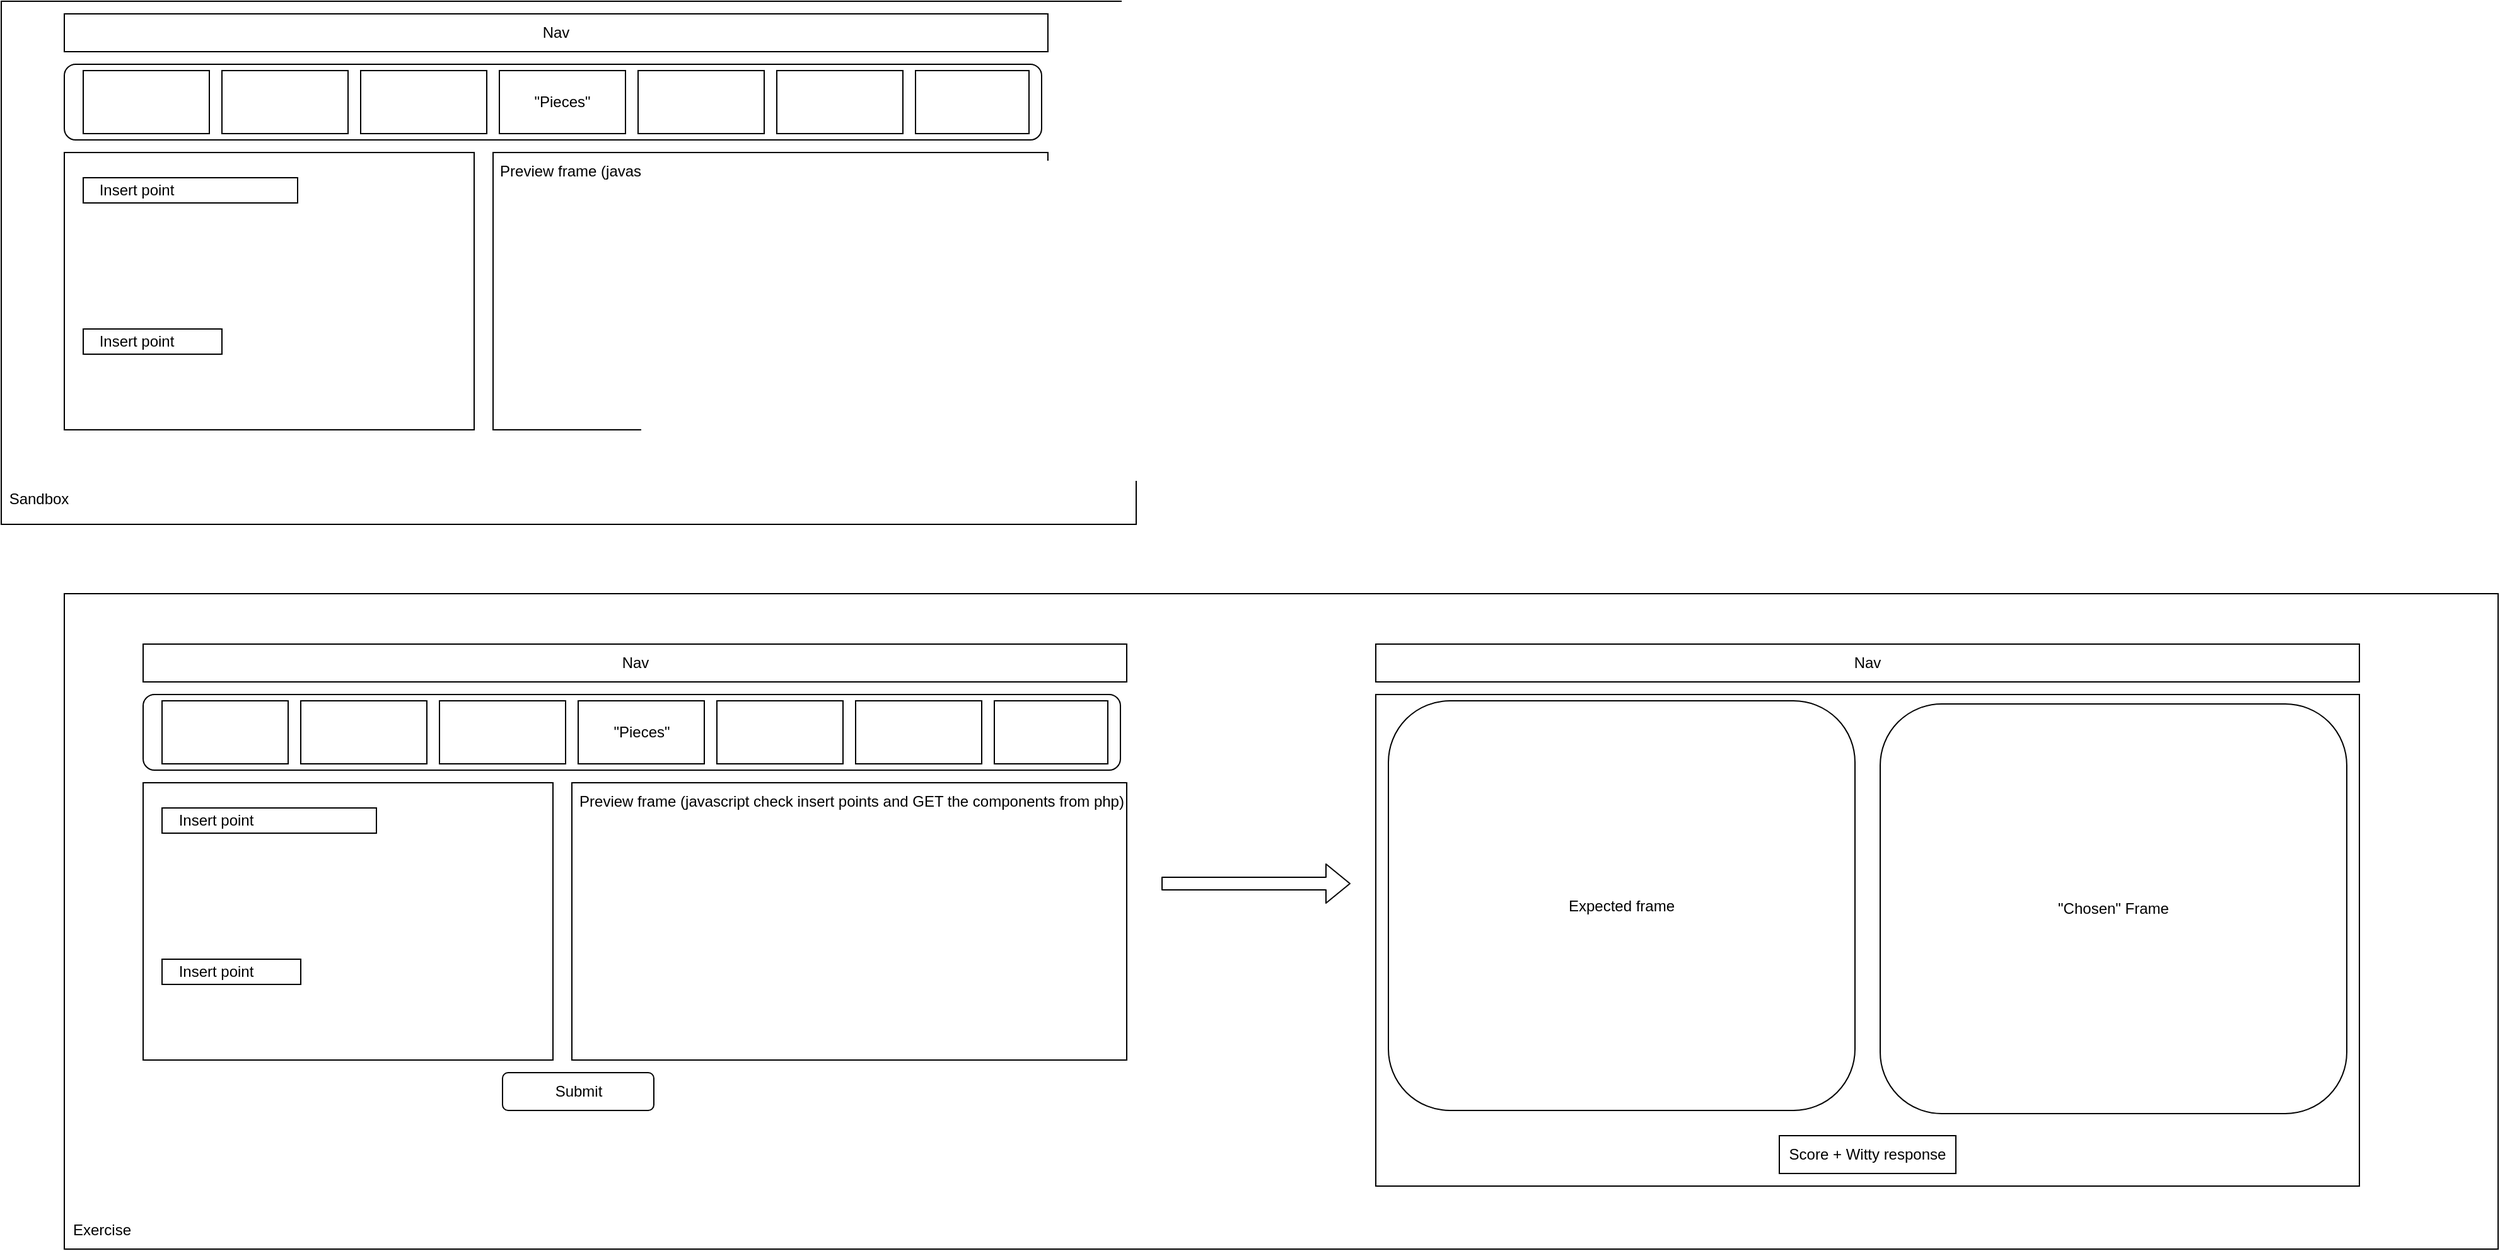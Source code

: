 <mxfile>
    <diagram id="YwI76OkWBMFNwc3MdaiV" name="Page-1">
        <mxGraphModel dx="2795" dy="2183" grid="1" gridSize="10" guides="1" tooltips="1" connect="1" arrows="1" fold="1" page="1" pageScale="1" pageWidth="850" pageHeight="1100" math="0" shadow="0">
            <root>
                <mxCell id="0"/>
                <mxCell id="1" parent="0"/>
                <mxCell id="68" value="" style="group" parent="1" vertex="1" connectable="0">
                    <mxGeometry x="850" y="-20" width="850" height="400" as="geometry"/>
                </mxCell>
                <mxCell id="69" value="" style="group" parent="68" vertex="1" connectable="0">
                    <mxGeometry width="850" height="400" as="geometry"/>
                </mxCell>
                <mxCell id="70" value="" style="group" parent="69" vertex="1" connectable="0">
                    <mxGeometry width="850" height="400" as="geometry"/>
                </mxCell>
                <mxCell id="60" value="" style="group" parent="70" vertex="1" connectable="0">
                    <mxGeometry y="110" width="325" height="220" as="geometry"/>
                </mxCell>
                <mxCell id="63" value="" style="group" parent="60" vertex="1" connectable="0">
                    <mxGeometry width="325" height="220" as="geometry"/>
                </mxCell>
                <mxCell id="57" value="" style="rounded=0;whiteSpace=wrap;html=1;" parent="63" vertex="1">
                    <mxGeometry width="325" height="220" as="geometry"/>
                </mxCell>
                <mxCell id="58" value="" style="rounded=0;whiteSpace=wrap;html=1;" parent="63" vertex="1">
                    <mxGeometry x="15" y="20" width="170" height="20" as="geometry"/>
                </mxCell>
                <mxCell id="59" value="" style="rounded=0;whiteSpace=wrap;html=1;" parent="63" vertex="1">
                    <mxGeometry x="15" y="140" width="110" height="20" as="geometry"/>
                </mxCell>
                <mxCell id="61" value="Insert point" style="text;html=1;align=center;verticalAlign=middle;whiteSpace=wrap;rounded=0;" parent="63" vertex="1">
                    <mxGeometry x="15" y="15" width="85" height="30" as="geometry"/>
                </mxCell>
                <mxCell id="62" value="Insert point" style="text;html=1;align=center;verticalAlign=middle;whiteSpace=wrap;rounded=0;" parent="63" vertex="1">
                    <mxGeometry x="15" y="135" width="85" height="30" as="geometry"/>
                </mxCell>
                <mxCell id="19" value="" style="group" parent="70" vertex="1" connectable="0">
                    <mxGeometry width="780" height="30" as="geometry"/>
                </mxCell>
                <mxCell id="17" value="" style="rounded=0;whiteSpace=wrap;html=1;" parent="19" vertex="1">
                    <mxGeometry width="780" height="30" as="geometry"/>
                </mxCell>
                <mxCell id="18" value="Nav" style="text;html=1;align=center;verticalAlign=middle;whiteSpace=wrap;rounded=0;" parent="19" vertex="1">
                    <mxGeometry x="360" width="60" height="30" as="geometry"/>
                </mxCell>
                <mxCell id="32" value="" style="group" parent="70" vertex="1" connectable="0">
                    <mxGeometry y="40" width="850" height="360" as="geometry"/>
                </mxCell>
                <mxCell id="44" value="" style="group" parent="32" vertex="1" connectable="0">
                    <mxGeometry width="850" height="360" as="geometry"/>
                </mxCell>
                <mxCell id="113" value="" style="rounded=0;whiteSpace=wrap;html=1;fillColor=none;" parent="44" vertex="1">
                    <mxGeometry x="-50" y="-50" width="900" height="415" as="geometry"/>
                </mxCell>
                <mxCell id="24" value="" style="rounded=1;whiteSpace=wrap;html=1;" parent="44" vertex="1">
                    <mxGeometry width="775" height="60" as="geometry"/>
                </mxCell>
                <mxCell id="25" value="" style="rounded=0;whiteSpace=wrap;html=1;" parent="44" vertex="1">
                    <mxGeometry x="15" y="5" width="100" height="50" as="geometry"/>
                </mxCell>
                <mxCell id="26" value="" style="rounded=0;whiteSpace=wrap;html=1;" parent="44" vertex="1">
                    <mxGeometry x="125" y="5" width="100" height="50" as="geometry"/>
                </mxCell>
                <mxCell id="27" value="" style="rounded=0;whiteSpace=wrap;html=1;" parent="44" vertex="1">
                    <mxGeometry x="235" y="5" width="100" height="50" as="geometry"/>
                </mxCell>
                <mxCell id="28" value="" style="rounded=0;whiteSpace=wrap;html=1;" parent="44" vertex="1">
                    <mxGeometry x="345" y="5" width="100" height="50" as="geometry"/>
                </mxCell>
                <mxCell id="29" value="" style="rounded=0;whiteSpace=wrap;html=1;" parent="44" vertex="1">
                    <mxGeometry x="455" y="5" width="100" height="50" as="geometry"/>
                </mxCell>
                <mxCell id="30" value="" style="rounded=0;whiteSpace=wrap;html=1;" parent="44" vertex="1">
                    <mxGeometry x="565" y="5" width="100" height="50" as="geometry"/>
                </mxCell>
                <mxCell id="31" value="" style="rounded=0;whiteSpace=wrap;html=1;" parent="44" vertex="1">
                    <mxGeometry x="675" y="5" width="90" height="50" as="geometry"/>
                </mxCell>
                <mxCell id="42" value="&quot;Pieces&quot;" style="text;html=1;align=center;verticalAlign=middle;whiteSpace=wrap;rounded=0;" parent="44" vertex="1">
                    <mxGeometry x="365" y="15" width="60" height="30" as="geometry"/>
                </mxCell>
                <mxCell id="114" value="Sandbox" style="text;html=1;align=center;verticalAlign=middle;whiteSpace=wrap;rounded=0;" parent="44" vertex="1">
                    <mxGeometry x="-50" y="330" width="60" height="30" as="geometry"/>
                </mxCell>
                <mxCell id="66" value="" style="group" parent="70" vertex="1" connectable="0">
                    <mxGeometry x="340" y="110" width="440" height="220" as="geometry"/>
                </mxCell>
                <mxCell id="64" value="" style="rounded=0;whiteSpace=wrap;html=1;" parent="66" vertex="1">
                    <mxGeometry width="440" height="220" as="geometry"/>
                </mxCell>
                <mxCell id="65" value="Preview frame (javascript check insert points and GET the components from php)" style="text;html=1;align=center;verticalAlign=middle;whiteSpace=wrap;rounded=0;" parent="66" vertex="1">
                    <mxGeometry x="3" width="437" height="30" as="geometry"/>
                </mxCell>
                <mxCell id="119" value="" style="group" parent="1" vertex="1" connectable="0">
                    <mxGeometry x="850" y="440" width="1930" height="520" as="geometry"/>
                </mxCell>
                <mxCell id="116" value="" style="group" parent="119" vertex="1" connectable="0">
                    <mxGeometry x="62.5" y="40" width="1757.5" height="430" as="geometry"/>
                </mxCell>
                <mxCell id="100" value="" style="shape=flexArrow;endArrow=classic;html=1;movable=1;resizable=1;rotatable=1;deletable=1;editable=1;locked=0;connectable=1;" parent="116" edge="1">
                    <mxGeometry width="50" height="50" relative="1" as="geometry">
                        <mxPoint x="807.5" y="190" as="sourcePoint"/>
                        <mxPoint x="957.5" y="190" as="targetPoint"/>
                    </mxGeometry>
                </mxCell>
                <mxCell id="111" value="" style="group" parent="116" vertex="1" connectable="0">
                    <mxGeometry x="977.5" width="780" height="430" as="geometry"/>
                </mxCell>
                <mxCell id="101" value="" style="rounded=0;whiteSpace=wrap;html=1;movable=1;resizable=1;rotatable=1;deletable=1;editable=1;locked=0;connectable=1;container=0;" parent="111" vertex="1">
                    <mxGeometry y="40" width="780" height="390" as="geometry"/>
                </mxCell>
                <mxCell id="106" value="Expected frame" style="rounded=1;whiteSpace=wrap;html=1;movable=1;resizable=1;rotatable=1;deletable=1;editable=1;locked=0;connectable=1;container=0;" parent="111" vertex="1">
                    <mxGeometry x="10" y="45" width="370" height="325" as="geometry"/>
                </mxCell>
                <mxCell id="107" value="&quot;Chosen&quot; Frame" style="rounded=1;whiteSpace=wrap;html=1;movable=1;resizable=1;rotatable=1;deletable=1;editable=1;locked=0;connectable=1;container=0;" parent="111" vertex="1">
                    <mxGeometry x="400" y="47.5" width="370" height="325" as="geometry"/>
                </mxCell>
                <mxCell id="108" value="Score + Witty response" style="rounded=0;whiteSpace=wrap;html=1;movable=1;resizable=1;rotatable=1;deletable=1;editable=1;locked=0;connectable=1;container=0;" parent="111" vertex="1">
                    <mxGeometry x="320" y="390" width="140" height="30" as="geometry"/>
                </mxCell>
                <mxCell id="104" value="" style="rounded=0;whiteSpace=wrap;html=1;movable=1;resizable=1;rotatable=1;deletable=1;editable=1;locked=0;connectable=1;container=0;" parent="111" vertex="1">
                    <mxGeometry width="780" height="30" as="geometry"/>
                </mxCell>
                <mxCell id="105" value="Nav" style="text;html=1;align=center;verticalAlign=middle;whiteSpace=wrap;rounded=0;movable=1;resizable=1;rotatable=1;deletable=1;editable=1;locked=0;connectable=1;container=0;" parent="111" vertex="1">
                    <mxGeometry x="360" width="60" height="30" as="geometry"/>
                </mxCell>
                <mxCell id="112" value="" style="group" parent="116" vertex="1" connectable="0">
                    <mxGeometry width="780" height="370" as="geometry"/>
                </mxCell>
                <mxCell id="98" value="Submit" style="rounded=1;whiteSpace=wrap;html=1;movable=1;resizable=1;rotatable=1;deletable=1;editable=1;locked=0;connectable=1;container=0;" parent="112" vertex="1">
                    <mxGeometry x="285" y="340" width="120" height="30" as="geometry"/>
                </mxCell>
                <mxCell id="76" value="" style="rounded=0;whiteSpace=wrap;html=1;movable=1;resizable=1;rotatable=1;deletable=1;editable=1;locked=0;connectable=1;container=0;" parent="112" vertex="1">
                    <mxGeometry y="110" width="325" height="220" as="geometry"/>
                </mxCell>
                <mxCell id="77" value="" style="rounded=0;whiteSpace=wrap;html=1;movable=1;resizable=1;rotatable=1;deletable=1;editable=1;locked=0;connectable=1;container=0;" parent="112" vertex="1">
                    <mxGeometry x="15" y="130" width="170" height="20" as="geometry"/>
                </mxCell>
                <mxCell id="78" value="" style="rounded=0;whiteSpace=wrap;html=1;movable=1;resizable=1;rotatable=1;deletable=1;editable=1;locked=0;connectable=1;container=0;" parent="112" vertex="1">
                    <mxGeometry x="15" y="250" width="110" height="20" as="geometry"/>
                </mxCell>
                <mxCell id="79" value="Insert point" style="text;html=1;align=center;verticalAlign=middle;whiteSpace=wrap;rounded=0;movable=1;resizable=1;rotatable=1;deletable=1;editable=1;locked=0;connectable=1;container=0;" parent="112" vertex="1">
                    <mxGeometry x="15" y="125" width="85" height="30" as="geometry"/>
                </mxCell>
                <mxCell id="80" value="Insert point" style="text;html=1;align=center;verticalAlign=middle;whiteSpace=wrap;rounded=0;movable=1;resizable=1;rotatable=1;deletable=1;editable=1;locked=0;connectable=1;container=0;" parent="112" vertex="1">
                    <mxGeometry x="15" y="245" width="85" height="30" as="geometry"/>
                </mxCell>
                <mxCell id="82" value="" style="rounded=0;whiteSpace=wrap;html=1;movable=1;resizable=1;rotatable=1;deletable=1;editable=1;locked=0;connectable=1;container=0;" parent="112" vertex="1">
                    <mxGeometry width="780" height="30" as="geometry"/>
                </mxCell>
                <mxCell id="83" value="Nav" style="text;html=1;align=center;verticalAlign=middle;whiteSpace=wrap;rounded=0;movable=1;resizable=1;rotatable=1;deletable=1;editable=1;locked=0;connectable=1;container=0;" parent="112" vertex="1">
                    <mxGeometry x="360" width="60" height="30" as="geometry"/>
                </mxCell>
                <mxCell id="86" value="" style="rounded=1;whiteSpace=wrap;html=1;movable=1;resizable=1;rotatable=1;deletable=1;editable=1;locked=0;connectable=1;container=0;" parent="112" vertex="1">
                    <mxGeometry y="40" width="775" height="60" as="geometry"/>
                </mxCell>
                <mxCell id="87" value="" style="rounded=0;whiteSpace=wrap;html=1;movable=1;resizable=1;rotatable=1;deletable=1;editable=1;locked=0;connectable=1;container=0;" parent="112" vertex="1">
                    <mxGeometry x="15" y="45" width="100" height="50" as="geometry"/>
                </mxCell>
                <mxCell id="88" value="" style="rounded=0;whiteSpace=wrap;html=1;movable=1;resizable=1;rotatable=1;deletable=1;editable=1;locked=0;connectable=1;container=0;" parent="112" vertex="1">
                    <mxGeometry x="125" y="45" width="100" height="50" as="geometry"/>
                </mxCell>
                <mxCell id="89" value="" style="rounded=0;whiteSpace=wrap;html=1;movable=1;resizable=1;rotatable=1;deletable=1;editable=1;locked=0;connectable=1;container=0;" parent="112" vertex="1">
                    <mxGeometry x="235" y="45" width="100" height="50" as="geometry"/>
                </mxCell>
                <mxCell id="90" value="" style="rounded=0;whiteSpace=wrap;html=1;movable=1;resizable=1;rotatable=1;deletable=1;editable=1;locked=0;connectable=1;container=0;" parent="112" vertex="1">
                    <mxGeometry x="345" y="45" width="100" height="50" as="geometry"/>
                </mxCell>
                <mxCell id="91" value="" style="rounded=0;whiteSpace=wrap;html=1;movable=1;resizable=1;rotatable=1;deletable=1;editable=1;locked=0;connectable=1;container=0;" parent="112" vertex="1">
                    <mxGeometry x="455" y="45" width="100" height="50" as="geometry"/>
                </mxCell>
                <mxCell id="92" value="" style="rounded=0;whiteSpace=wrap;html=1;movable=1;resizable=1;rotatable=1;deletable=1;editable=1;locked=0;connectable=1;container=0;" parent="112" vertex="1">
                    <mxGeometry x="565" y="45" width="100" height="50" as="geometry"/>
                </mxCell>
                <mxCell id="93" value="" style="rounded=0;whiteSpace=wrap;html=1;movable=1;resizable=1;rotatable=1;deletable=1;editable=1;locked=0;connectable=1;container=0;" parent="112" vertex="1">
                    <mxGeometry x="675" y="45" width="90" height="50" as="geometry"/>
                </mxCell>
                <mxCell id="94" value="&quot;Pieces&quot;" style="text;html=1;align=center;verticalAlign=middle;whiteSpace=wrap;rounded=0;movable=1;resizable=1;rotatable=1;deletable=1;editable=1;locked=0;connectable=1;container=0;" parent="112" vertex="1">
                    <mxGeometry x="365" y="55" width="60" height="30" as="geometry"/>
                </mxCell>
                <mxCell id="96" value="" style="rounded=0;whiteSpace=wrap;html=1;movable=1;resizable=1;rotatable=1;deletable=1;editable=1;locked=0;connectable=1;container=0;" parent="112" vertex="1">
                    <mxGeometry x="340" y="110" width="440" height="220" as="geometry"/>
                </mxCell>
                <mxCell id="97" value="Preview frame (javascript check insert points and GET the components from php)" style="text;html=1;align=center;verticalAlign=middle;whiteSpace=wrap;rounded=0;movable=1;resizable=1;rotatable=1;deletable=1;editable=1;locked=0;connectable=1;container=0;" parent="112" vertex="1">
                    <mxGeometry x="343" y="110" width="437" height="30" as="geometry"/>
                </mxCell>
                <mxCell id="117" value="" style="rounded=0;whiteSpace=wrap;html=1;fillColor=none;" parent="119" vertex="1">
                    <mxGeometry width="1930" height="520" as="geometry"/>
                </mxCell>
                <mxCell id="118" value="Exercise" style="text;html=1;align=center;verticalAlign=middle;whiteSpace=wrap;rounded=0;" parent="119" vertex="1">
                    <mxGeometry y="490" width="60" height="30" as="geometry"/>
                </mxCell>
            </root>
        </mxGraphModel>
    </diagram>
</mxfile>